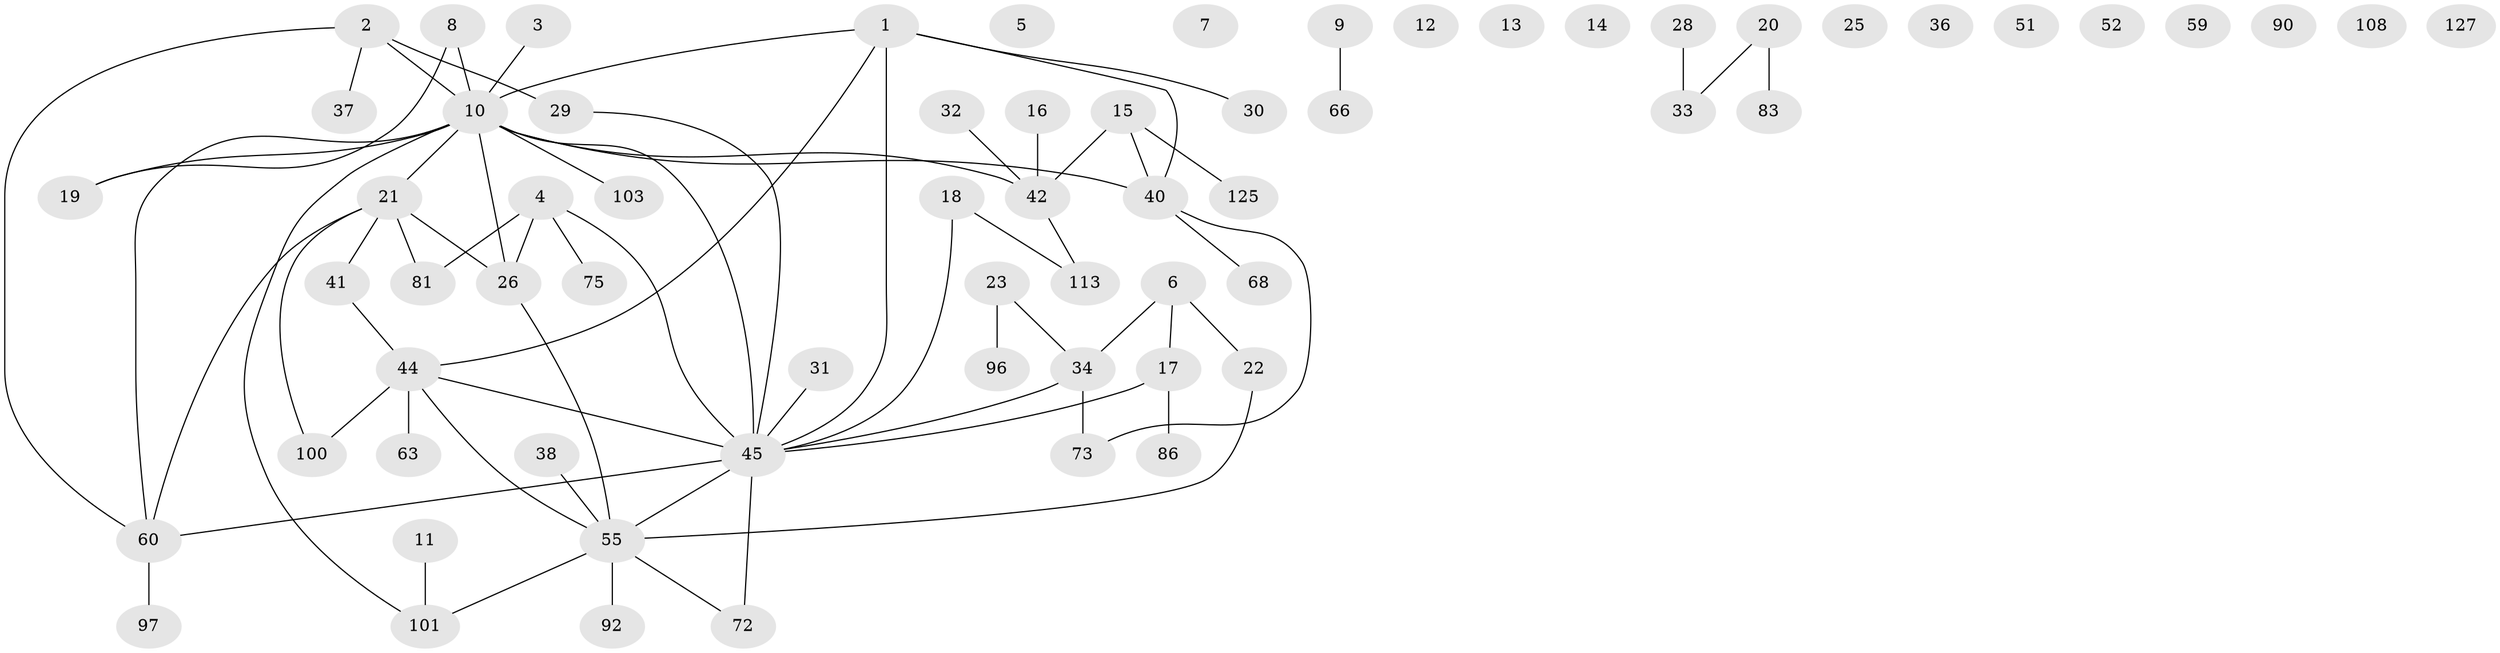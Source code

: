 // original degree distribution, {4: 0.08396946564885496, 1: 0.2748091603053435, 3: 0.21374045801526717, 0: 0.09923664122137404, 5: 0.04580152671755725, 2: 0.26717557251908397, 8: 0.007633587786259542, 6: 0.007633587786259542}
// Generated by graph-tools (version 1.1) at 2025/12/03/09/25 04:12:54]
// undirected, 65 vertices, 71 edges
graph export_dot {
graph [start="1"]
  node [color=gray90,style=filled];
  1 [super="+24+39+70"];
  2 [super="+35+58"];
  3;
  4 [super="+114+74"];
  5;
  6 [super="+91+107+56"];
  7;
  8;
  9;
  10 [super="+67+54+78+93+64+53"];
  11 [super="+95"];
  12;
  13;
  14;
  15 [super="+77"];
  16 [super="+71"];
  17;
  18;
  19;
  20 [super="+79"];
  21;
  22;
  23;
  25;
  26 [super="+27+111"];
  28;
  29 [super="+48"];
  30;
  31 [super="+89+123+43"];
  32;
  33;
  34 [super="+62"];
  36;
  37 [super="+82"];
  38;
  40 [super="+110"];
  41 [super="+49+46+47"];
  42 [super="+85"];
  44 [super="+104+65"];
  45 [super="+116+105+109+50"];
  51;
  52;
  55 [super="+61+69"];
  59;
  60 [super="+98+112"];
  63;
  66;
  68 [super="+76"];
  72;
  73 [super="+99+88"];
  75;
  81;
  83;
  86;
  90;
  92;
  96;
  97;
  100;
  101;
  103 [super="+131"];
  108;
  113;
  125;
  127;
  1 -- 10;
  1 -- 30;
  1 -- 40;
  1 -- 44;
  1 -- 45;
  2 -- 10;
  2 -- 60;
  2 -- 37;
  2 -- 29 [weight=2];
  3 -- 10;
  4 -- 81;
  4 -- 26;
  4 -- 75;
  4 -- 45;
  6 -- 22;
  6 -- 17;
  6 -- 34;
  8 -- 10;
  8 -- 19;
  9 -- 66;
  10 -- 103;
  10 -- 21;
  10 -- 26;
  10 -- 42;
  10 -- 45;
  10 -- 40;
  10 -- 60;
  10 -- 101;
  10 -- 19;
  11 -- 101;
  15 -- 42;
  15 -- 40;
  15 -- 125;
  16 -- 42;
  17 -- 45;
  17 -- 86;
  18 -- 113;
  18 -- 45;
  20 -- 33;
  20 -- 83;
  21 -- 81;
  21 -- 100;
  21 -- 26;
  21 -- 41;
  21 -- 60;
  22 -- 55;
  23 -- 96;
  23 -- 34;
  26 -- 55;
  28 -- 33;
  29 -- 45;
  31 -- 45;
  32 -- 42;
  34 -- 73;
  34 -- 45;
  38 -- 55;
  40 -- 73;
  40 -- 68;
  41 -- 44 [weight=2];
  42 -- 113;
  44 -- 100;
  44 -- 63;
  44 -- 55;
  44 -- 45;
  45 -- 60;
  45 -- 55;
  45 -- 72;
  55 -- 72;
  55 -- 101;
  55 -- 92;
  60 -- 97;
}

